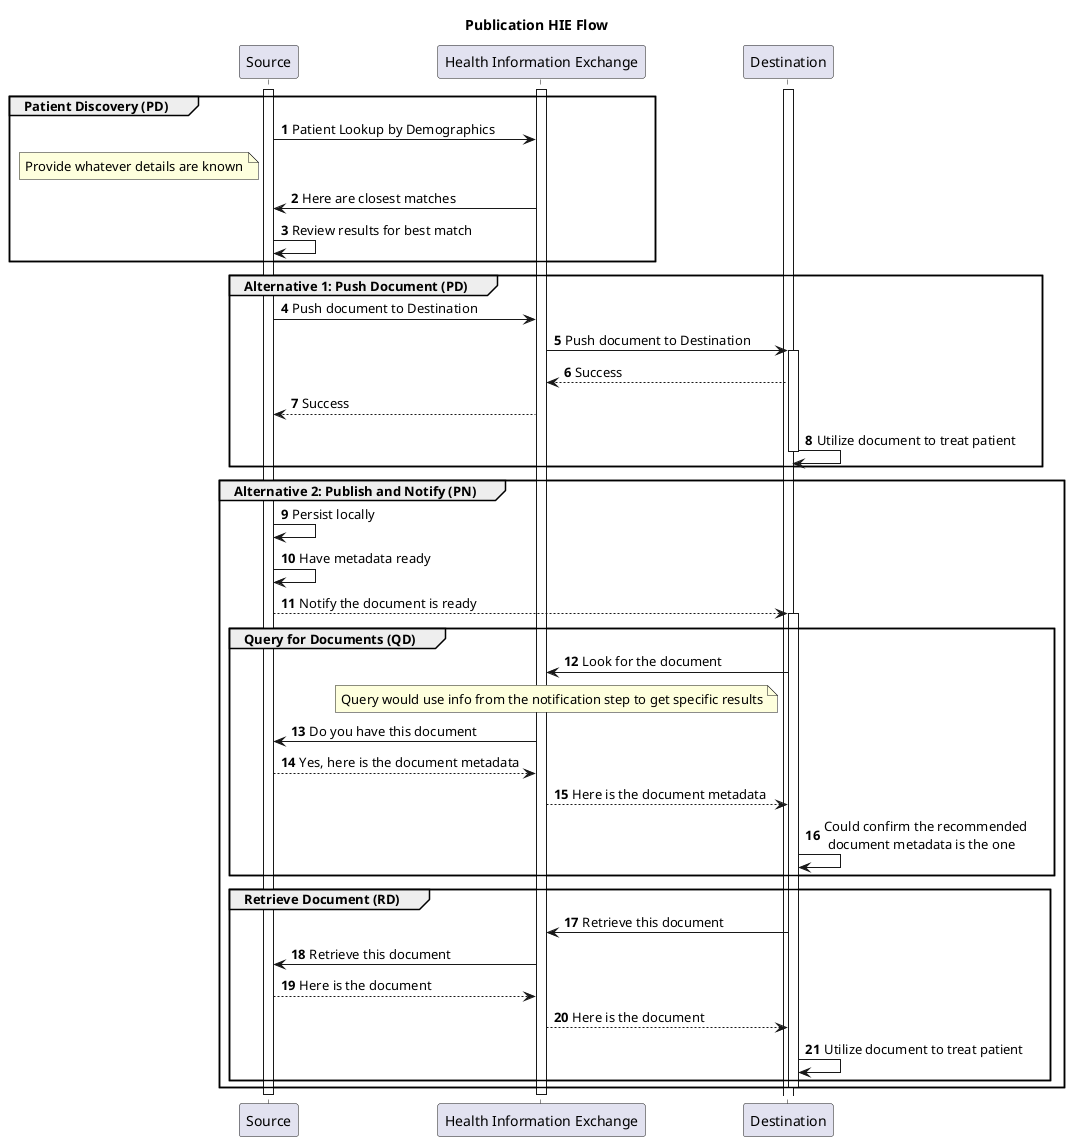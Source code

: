 @startuml
skinparam svgDimensionStyle false
title Publication HIE Flow
participant "Source" as Source
participant "Health Information Exchange" as HIE [[https://profiles.ihe.net/ITI/HIE-Whitepaper/index.html HIE-Whitepaper]]
participant "Destination" as Destination
autonumber
activate Source
activate HIE
activate Destination

group Patient Discovery (PD)
Source -> HIE: Patient Lookup by Demographics
Note left of Source: Provide whatever details are known
Source <- HIE: Here are closest matches
Source -> Source: Review results for best match
end group

group Alternative 1: Push Document (PD)
Source -> HIE: Push document to Destination
HIE -> Destination: Push document to Destination
activate Destination
HIE <-- Destination: Success
Source <-- HIE: Success
Destination -> Destination: Utilize document to treat patient
deactivate Destination
end group

group Alternative 2: Publish and Notify (PN)
Source -> Source: Persist locally
Source -> Source: Have metadata ready

Source --> Destination: Notify the document is ready
activate Destination

group Query for Documents (QD)
Destination -> HIE: Look for the document
Note left of Destination: Query would use info from the notification step to get specific results
HIE -> Source: Do you have this document
HIE <-- Source: Yes, here is the document metadata
Destination <-- HIE: Here is the document metadata
Destination -> Destination: Could confirm the recommended\n document metadata is the one
end group

group Retrieve Document (RD)
Destination -> HIE: Retrieve this document
HIE -> Source: Retrieve this document
HIE <-- Source: Here is the document
Destination <-- HIE: Here is the document
Destination -> Destination: Utilize document to treat patient
end group
deactivate Destination
end group

deactivate HIE
deactivate Source

@enduml
